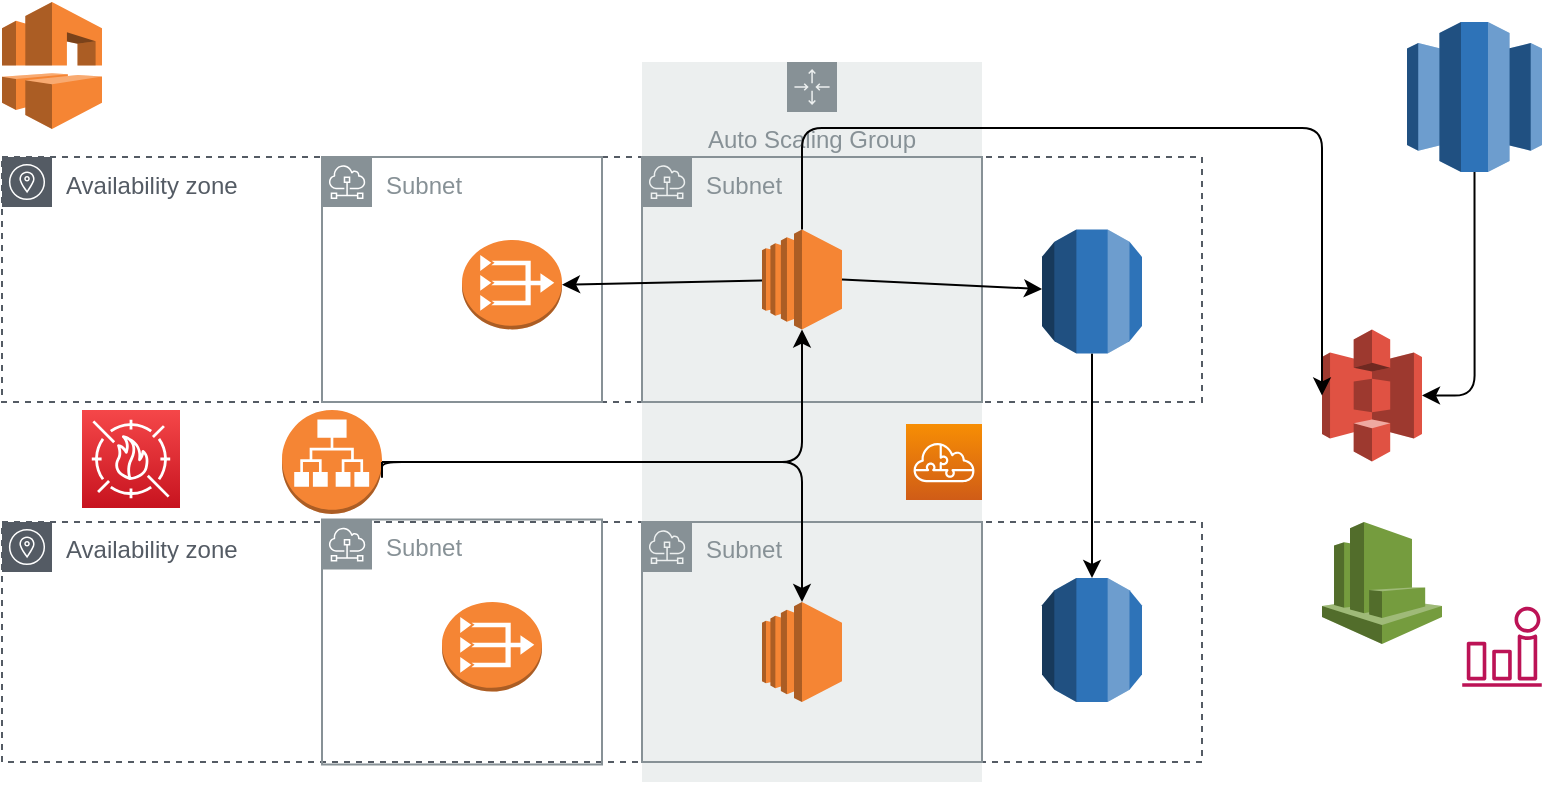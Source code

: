 <mxfile version="13.0.1" type="github"><diagram id="TcD0Cyu-vvZ3CyQVWiF7" name="Page-1"><mxGraphModel dx="854" dy="436" grid="1" gridSize="10" guides="1" tooltips="1" connect="1" arrows="1" fold="1" page="1" pageScale="1" pageWidth="850" pageHeight="1100" math="0" shadow="0"><root><mxCell id="0"/><mxCell id="1" parent="0"/><mxCell id="u6bmesTf_ypM-EAW6xuS-5" value="Auto Scaling Group" style="outlineConnect=0;gradientColor=none;html=1;whiteSpace=wrap;fontSize=12;fontStyle=0;shape=mxgraph.aws4.groupCenter;grIcon=mxgraph.aws4.group_auto_scaling_group;grStroke=0;strokeColor=#879196;fillColor=#ECEFEF;verticalAlign=top;align=center;fontColor=#879196;dashed=0;spacingTop=25;" vertex="1" parent="1"><mxGeometry x="340" y="30" width="170" height="360" as="geometry"/></mxCell><mxCell id="u6bmesTf_ypM-EAW6xuS-10" value="Availability zone" style="outlineConnect=0;gradientColor=none;html=1;whiteSpace=wrap;fontSize=12;fontStyle=0;shape=mxgraph.aws4.group;grIcon=mxgraph.aws4.group_availability_zone;strokeColor=#545B64;fillColor=none;verticalAlign=top;align=left;spacingLeft=30;fontColor=#545B64;dashed=1;" vertex="1" parent="1"><mxGeometry x="20" y="260" width="600" height="120" as="geometry"/></mxCell><mxCell id="u6bmesTf_ypM-EAW6xuS-12" value="Subnet" style="outlineConnect=0;gradientColor=none;html=1;whiteSpace=wrap;fontSize=12;fontStyle=0;shape=mxgraph.aws4.group;grIcon=mxgraph.aws4.group_subnet;strokeColor=#879196;fillColor=none;verticalAlign=top;align=left;spacingLeft=30;fontColor=#879196;dashed=0;" vertex="1" parent="1"><mxGeometry x="340" y="260" width="170" height="120" as="geometry"/></mxCell><mxCell id="u6bmesTf_ypM-EAW6xuS-9" value="Availability zone" style="outlineConnect=0;gradientColor=none;html=1;whiteSpace=wrap;fontSize=12;fontStyle=0;shape=mxgraph.aws4.group;grIcon=mxgraph.aws4.group_availability_zone;strokeColor=#545B64;fillColor=none;verticalAlign=top;align=left;spacingLeft=30;fontColor=#545B64;dashed=1;" vertex="1" parent="1"><mxGeometry x="20" y="77.5" width="600" height="122.5" as="geometry"/></mxCell><mxCell id="u6bmesTf_ypM-EAW6xuS-11" value="Subnet" style="outlineConnect=0;gradientColor=none;html=1;whiteSpace=wrap;fontSize=12;fontStyle=0;shape=mxgraph.aws4.group;grIcon=mxgraph.aws4.group_subnet;strokeColor=#879196;fillColor=none;verticalAlign=top;align=left;spacingLeft=30;fontColor=#879196;dashed=0;" vertex="1" parent="1"><mxGeometry x="340" y="77.5" width="170" height="122.5" as="geometry"/></mxCell><mxCell id="u6bmesTf_ypM-EAW6xuS-1" value="" style="outlineConnect=0;dashed=0;verticalLabelPosition=bottom;verticalAlign=top;align=center;html=1;shape=mxgraph.aws3.ec2;fillColor=#F58534;gradientColor=none;" vertex="1" parent="1"><mxGeometry x="400" y="113.75" width="40" height="50" as="geometry"/></mxCell><mxCell id="u6bmesTf_ypM-EAW6xuS-6" value="" style="outlineConnect=0;dashed=0;verticalLabelPosition=bottom;verticalAlign=top;align=center;html=1;shape=mxgraph.aws3.ec2;fillColor=#F58534;gradientColor=none;" vertex="1" parent="1"><mxGeometry x="400" y="300" width="40" height="50" as="geometry"/></mxCell><mxCell id="u6bmesTf_ypM-EAW6xuS-13" value="" style="outlineConnect=0;dashed=0;verticalLabelPosition=bottom;verticalAlign=top;align=center;html=1;shape=mxgraph.aws3.application_load_balancer;fillColor=#F58534;gradientColor=none;" vertex="1" parent="1"><mxGeometry x="160" y="204" width="50" height="52" as="geometry"/></mxCell><mxCell id="u6bmesTf_ypM-EAW6xuS-14" value="" style="edgeStyle=segmentEdgeStyle;endArrow=classic;html=1;exitX=1;exitY=0.5;exitDx=0;exitDy=0;exitPerimeter=0;" edge="1" parent="1" source="u6bmesTf_ypM-EAW6xuS-13" target="u6bmesTf_ypM-EAW6xuS-1"><mxGeometry width="50" height="50" relative="1" as="geometry"><mxPoint x="400" y="200" as="sourcePoint"/><mxPoint x="450" y="150" as="targetPoint"/><Array as="points"><mxPoint x="420" y="230"/></Array></mxGeometry></mxCell><mxCell id="u6bmesTf_ypM-EAW6xuS-15" value="" style="edgeStyle=segmentEdgeStyle;endArrow=classic;html=1;entryX=0.5;entryY=0;entryDx=0;entryDy=0;entryPerimeter=0;" edge="1" parent="1" target="u6bmesTf_ypM-EAW6xuS-6"><mxGeometry width="50" height="50" relative="1" as="geometry"><mxPoint x="210" y="230" as="sourcePoint"/><mxPoint x="430" y="173.75" as="targetPoint"/><Array as="points"><mxPoint x="210" y="240"/><mxPoint x="210" y="230"/><mxPoint x="420" y="230"/></Array></mxGeometry></mxCell><mxCell id="u6bmesTf_ypM-EAW6xuS-16" value="" style="outlineConnect=0;fontColor=#232F3E;gradientColor=#F78E04;gradientDirection=north;fillColor=#D05C17;strokeColor=#ffffff;dashed=0;verticalLabelPosition=bottom;verticalAlign=top;align=center;html=1;fontSize=12;fontStyle=0;aspect=fixed;shape=mxgraph.aws4.resourceIcon;resIcon=mxgraph.aws4.serverless_application_repository;" vertex="1" parent="1"><mxGeometry x="472" y="211" width="38" height="38" as="geometry"/></mxCell><mxCell id="u6bmesTf_ypM-EAW6xuS-20" style="edgeStyle=orthogonalEdgeStyle;rounded=0;orthogonalLoop=1;jettySize=auto;html=1;exitX=0.5;exitY=1;exitDx=0;exitDy=0;exitPerimeter=0;entryX=0.5;entryY=0;entryDx=0;entryDy=0;entryPerimeter=0;" edge="1" parent="1" source="u6bmesTf_ypM-EAW6xuS-17" target="u6bmesTf_ypM-EAW6xuS-18"><mxGeometry relative="1" as="geometry"/></mxCell><mxCell id="u6bmesTf_ypM-EAW6xuS-17" value="" style="outlineConnect=0;dashed=0;verticalLabelPosition=bottom;verticalAlign=top;align=center;html=1;shape=mxgraph.aws3.rds;fillColor=#2E73B8;gradientColor=none;" vertex="1" parent="1"><mxGeometry x="540" y="113.75" width="50" height="62" as="geometry"/></mxCell><mxCell id="u6bmesTf_ypM-EAW6xuS-18" value="" style="outlineConnect=0;dashed=0;verticalLabelPosition=bottom;verticalAlign=top;align=center;html=1;shape=mxgraph.aws3.rds;fillColor=#2E73B8;gradientColor=none;" vertex="1" parent="1"><mxGeometry x="540" y="288" width="50" height="62" as="geometry"/></mxCell><mxCell id="u6bmesTf_ypM-EAW6xuS-21" value="" style="endArrow=classic;html=1;exitX=1;exitY=0.5;exitDx=0;exitDy=0;exitPerimeter=0;" edge="1" parent="1" source="u6bmesTf_ypM-EAW6xuS-1" target="u6bmesTf_ypM-EAW6xuS-17"><mxGeometry width="50" height="50" relative="1" as="geometry"><mxPoint x="400" y="200" as="sourcePoint"/><mxPoint x="450" y="150" as="targetPoint"/></mxGeometry></mxCell><mxCell id="u6bmesTf_ypM-EAW6xuS-22" value="Subnet" style="outlineConnect=0;gradientColor=none;html=1;whiteSpace=wrap;fontSize=12;fontStyle=0;shape=mxgraph.aws4.group;grIcon=mxgraph.aws4.group_subnet;strokeColor=#879196;fillColor=none;verticalAlign=top;align=left;spacingLeft=30;fontColor=#879196;dashed=0;" vertex="1" parent="1"><mxGeometry x="180" y="77.5" width="140" height="122.5" as="geometry"/></mxCell><mxCell id="u6bmesTf_ypM-EAW6xuS-23" value="" style="outlineConnect=0;dashed=0;verticalLabelPosition=bottom;verticalAlign=top;align=center;html=1;shape=mxgraph.aws3.vpc_nat_gateway;fillColor=#F58534;gradientColor=none;" vertex="1" parent="1"><mxGeometry x="250" y="119" width="50" height="44.75" as="geometry"/></mxCell><mxCell id="u6bmesTf_ypM-EAW6xuS-24" value="" style="endArrow=classic;html=1;entryX=1;entryY=0.5;entryDx=0;entryDy=0;entryPerimeter=0;" edge="1" parent="1" source="u6bmesTf_ypM-EAW6xuS-1" target="u6bmesTf_ypM-EAW6xuS-23"><mxGeometry width="50" height="50" relative="1" as="geometry"><mxPoint x="400" y="200" as="sourcePoint"/><mxPoint x="450" y="150" as="targetPoint"/></mxGeometry></mxCell><mxCell id="u6bmesTf_ypM-EAW6xuS-25" value="Subnet" style="outlineConnect=0;gradientColor=none;html=1;whiteSpace=wrap;fontSize=12;fontStyle=0;shape=mxgraph.aws4.group;grIcon=mxgraph.aws4.group_subnet;strokeColor=#879196;fillColor=none;verticalAlign=top;align=left;spacingLeft=30;fontColor=#879196;dashed=0;" vertex="1" parent="1"><mxGeometry x="180" y="258.75" width="140" height="122.5" as="geometry"/></mxCell><mxCell id="u6bmesTf_ypM-EAW6xuS-26" value="" style="outlineConnect=0;dashed=0;verticalLabelPosition=bottom;verticalAlign=top;align=center;html=1;shape=mxgraph.aws3.vpc_nat_gateway;fillColor=#F58534;gradientColor=none;" vertex="1" parent="1"><mxGeometry x="240" y="300" width="50" height="44.75" as="geometry"/></mxCell><mxCell id="u6bmesTf_ypM-EAW6xuS-28" value="" style="outlineConnect=0;dashed=0;verticalLabelPosition=bottom;verticalAlign=top;align=center;html=1;shape=mxgraph.aws3.s3;fillColor=#E05243;gradientColor=none;" vertex="1" parent="1"><mxGeometry x="680" y="163.75" width="50" height="66" as="geometry"/></mxCell><mxCell id="u6bmesTf_ypM-EAW6xuS-29" value="" style="edgeStyle=segmentEdgeStyle;endArrow=classic;html=1;entryX=0;entryY=0.5;entryDx=0;entryDy=0;entryPerimeter=0;" edge="1" parent="1" source="u6bmesTf_ypM-EAW6xuS-1" target="u6bmesTf_ypM-EAW6xuS-28"><mxGeometry width="50" height="50" relative="1" as="geometry"><mxPoint x="400" y="200" as="sourcePoint"/><mxPoint x="450" y="150" as="targetPoint"/><Array as="points"><mxPoint x="420" y="63"/></Array></mxGeometry></mxCell><mxCell id="u6bmesTf_ypM-EAW6xuS-30" value="" style="outlineConnect=0;dashed=0;verticalLabelPosition=bottom;verticalAlign=top;align=center;html=1;shape=mxgraph.aws3.cloudwatch;fillColor=#759C3E;gradientColor=none;" vertex="1" parent="1"><mxGeometry x="680" y="260" width="60" height="61" as="geometry"/></mxCell><mxCell id="u6bmesTf_ypM-EAW6xuS-31" value="" style="outlineConnect=0;fontColor=#232F3E;gradientColor=none;fillColor=#BC1356;strokeColor=none;dashed=0;verticalLabelPosition=bottom;verticalAlign=top;align=center;html=1;fontSize=12;fontStyle=0;aspect=fixed;pointerEvents=1;shape=mxgraph.aws4.alarm;" vertex="1" parent="1"><mxGeometry x="750" y="302.38" width="40" height="40" as="geometry"/></mxCell><mxCell id="u6bmesTf_ypM-EAW6xuS-32" value="" style="outlineConnect=0;fontColor=#232F3E;gradientColor=#F54749;gradientDirection=north;fillColor=#C7131F;strokeColor=#ffffff;dashed=0;verticalLabelPosition=bottom;verticalAlign=top;align=center;html=1;fontSize=12;fontStyle=0;aspect=fixed;shape=mxgraph.aws4.resourceIcon;resIcon=mxgraph.aws4.waf;" vertex="1" parent="1"><mxGeometry x="60" y="204" width="49" height="49" as="geometry"/></mxCell><mxCell id="u6bmesTf_ypM-EAW6xuS-35" value="" style="outlineConnect=0;dashed=0;verticalLabelPosition=bottom;verticalAlign=top;align=center;html=1;shape=mxgraph.aws3.vpc;fillColor=#F58534;gradientColor=none;" vertex="1" parent="1"><mxGeometry x="20" width="50" height="63.5" as="geometry"/></mxCell><mxCell id="u6bmesTf_ypM-EAW6xuS-36" value="" style="outlineConnect=0;dashed=0;verticalLabelPosition=bottom;verticalAlign=top;align=center;html=1;shape=mxgraph.aws3.redshift;fillColor=#2E73B8;gradientColor=none;" vertex="1" parent="1"><mxGeometry x="722.5" y="10" width="67.5" height="75" as="geometry"/></mxCell><mxCell id="u6bmesTf_ypM-EAW6xuS-37" value="" style="edgeStyle=segmentEdgeStyle;endArrow=classic;html=1;entryX=1;entryY=0.5;entryDx=0;entryDy=0;entryPerimeter=0;exitX=0.5;exitY=1;exitDx=0;exitDy=0;exitPerimeter=0;" edge="1" parent="1" source="u6bmesTf_ypM-EAW6xuS-36" target="u6bmesTf_ypM-EAW6xuS-28"><mxGeometry width="50" height="50" relative="1" as="geometry"><mxPoint x="400" y="200" as="sourcePoint"/><mxPoint x="450" y="150" as="targetPoint"/><Array as="points"><mxPoint x="756" y="197"/></Array></mxGeometry></mxCell></root></mxGraphModel></diagram></mxfile>